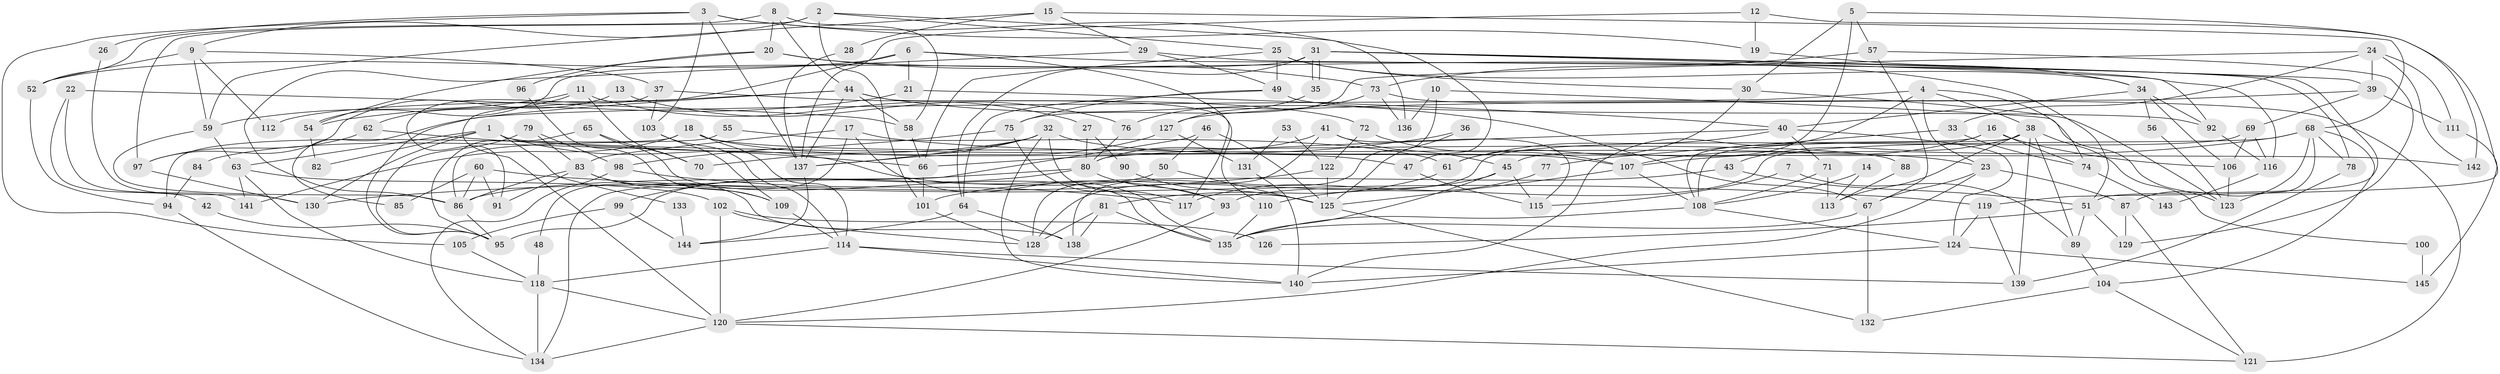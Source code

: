 // Generated by graph-tools (version 1.1) at 2025/35/03/09/25 02:35:59]
// undirected, 145 vertices, 290 edges
graph export_dot {
graph [start="1"]
  node [color=gray90,style=filled];
  1;
  2;
  3;
  4;
  5;
  6;
  7;
  8;
  9;
  10;
  11;
  12;
  13;
  14;
  15;
  16;
  17;
  18;
  19;
  20;
  21;
  22;
  23;
  24;
  25;
  26;
  27;
  28;
  29;
  30;
  31;
  32;
  33;
  34;
  35;
  36;
  37;
  38;
  39;
  40;
  41;
  42;
  43;
  44;
  45;
  46;
  47;
  48;
  49;
  50;
  51;
  52;
  53;
  54;
  55;
  56;
  57;
  58;
  59;
  60;
  61;
  62;
  63;
  64;
  65;
  66;
  67;
  68;
  69;
  70;
  71;
  72;
  73;
  74;
  75;
  76;
  77;
  78;
  79;
  80;
  81;
  82;
  83;
  84;
  85;
  86;
  87;
  88;
  89;
  90;
  91;
  92;
  93;
  94;
  95;
  96;
  97;
  98;
  99;
  100;
  101;
  102;
  103;
  104;
  105;
  106;
  107;
  108;
  109;
  110;
  111;
  112;
  113;
  114;
  115;
  116;
  117;
  118;
  119;
  120;
  121;
  122;
  123;
  124;
  125;
  126;
  127;
  128;
  129;
  130;
  131;
  132;
  133;
  134;
  135;
  136;
  137;
  138;
  139;
  140;
  141;
  142;
  143;
  144;
  145;
  1 -- 63;
  1 -- 93;
  1 -- 82;
  1 -- 130;
  1 -- 133;
  1 -- 142;
  2 -- 101;
  2 -- 136;
  2 -- 9;
  2 -- 25;
  2 -- 97;
  3 -- 103;
  3 -- 137;
  3 -- 19;
  3 -- 26;
  3 -- 47;
  3 -- 105;
  4 -- 23;
  4 -- 95;
  4 -- 38;
  4 -- 74;
  4 -- 140;
  5 -- 142;
  5 -- 30;
  5 -- 45;
  5 -- 57;
  6 -- 120;
  6 -- 116;
  6 -- 21;
  6 -- 52;
  6 -- 117;
  7 -- 115;
  7 -- 89;
  8 -- 52;
  8 -- 44;
  8 -- 20;
  8 -- 58;
  9 -- 59;
  9 -- 37;
  9 -- 52;
  9 -- 112;
  10 -- 138;
  10 -- 123;
  10 -- 136;
  11 -- 62;
  11 -- 59;
  11 -- 27;
  11 -- 70;
  12 -- 19;
  12 -- 119;
  12 -- 137;
  13 -- 76;
  13 -- 97;
  14 -- 108;
  14 -- 113;
  15 -- 29;
  15 -- 68;
  15 -- 28;
  15 -- 59;
  16 -- 108;
  16 -- 107;
  16 -- 74;
  16 -- 106;
  17 -- 23;
  17 -- 135;
  17 -- 48;
  17 -- 83;
  18 -- 47;
  18 -- 94;
  18 -- 88;
  18 -- 114;
  18 -- 141;
  19 -- 34;
  20 -- 54;
  20 -- 51;
  20 -- 73;
  20 -- 96;
  21 -- 40;
  21 -- 54;
  22 -- 58;
  22 -- 141;
  22 -- 42;
  23 -- 120;
  23 -- 87;
  23 -- 67;
  24 -- 39;
  24 -- 75;
  24 -- 33;
  24 -- 111;
  24 -- 142;
  25 -- 49;
  25 -- 30;
  25 -- 34;
  25 -- 66;
  26 -- 130;
  27 -- 80;
  27 -- 90;
  28 -- 137;
  29 -- 78;
  29 -- 86;
  29 -- 49;
  30 -- 123;
  30 -- 61;
  31 -- 35;
  31 -- 35;
  31 -- 92;
  31 -- 39;
  31 -- 51;
  31 -- 54;
  31 -- 64;
  32 -- 125;
  32 -- 137;
  32 -- 70;
  32 -- 84;
  32 -- 107;
  32 -- 140;
  33 -- 74;
  33 -- 77;
  34 -- 40;
  34 -- 56;
  34 -- 92;
  34 -- 106;
  35 -- 127;
  36 -- 125;
  36 -- 66;
  37 -- 103;
  37 -- 72;
  37 -- 91;
  38 -- 108;
  38 -- 43;
  38 -- 89;
  38 -- 100;
  38 -- 113;
  38 -- 139;
  39 -- 69;
  39 -- 111;
  39 -- 127;
  40 -- 124;
  40 -- 80;
  40 -- 61;
  40 -- 71;
  41 -- 45;
  41 -- 128;
  41 -- 80;
  41 -- 115;
  42 -- 95;
  43 -- 51;
  43 -- 101;
  44 -- 67;
  44 -- 137;
  44 -- 58;
  44 -- 85;
  44 -- 110;
  44 -- 112;
  45 -- 135;
  45 -- 115;
  45 -- 117;
  46 -- 134;
  46 -- 50;
  46 -- 125;
  47 -- 115;
  48 -- 118;
  49 -- 75;
  49 -- 64;
  49 -- 92;
  50 -- 125;
  50 -- 95;
  51 -- 89;
  51 -- 126;
  51 -- 129;
  52 -- 94;
  53 -- 122;
  53 -- 131;
  54 -- 82;
  55 -- 61;
  55 -- 86;
  56 -- 123;
  57 -- 73;
  57 -- 67;
  57 -- 129;
  58 -- 66;
  59 -- 86;
  59 -- 63;
  60 -- 119;
  60 -- 86;
  60 -- 85;
  60 -- 91;
  61 -- 81;
  62 -- 97;
  62 -- 66;
  63 -- 118;
  63 -- 102;
  63 -- 141;
  64 -- 138;
  64 -- 144;
  65 -- 70;
  65 -- 135;
  65 -- 95;
  66 -- 101;
  67 -- 132;
  67 -- 135;
  68 -- 104;
  68 -- 87;
  68 -- 78;
  68 -- 93;
  68 -- 107;
  68 -- 123;
  69 -- 128;
  69 -- 106;
  69 -- 116;
  71 -- 108;
  71 -- 113;
  72 -- 107;
  72 -- 122;
  73 -- 121;
  73 -- 76;
  73 -- 136;
  74 -- 143;
  75 -- 98;
  75 -- 117;
  76 -- 80;
  77 -- 110;
  78 -- 139;
  79 -- 83;
  79 -- 98;
  79 -- 95;
  80 -- 86;
  80 -- 93;
  80 -- 99;
  81 -- 138;
  81 -- 128;
  81 -- 135;
  83 -- 91;
  83 -- 86;
  83 -- 109;
  83 -- 138;
  84 -- 94;
  86 -- 95;
  87 -- 129;
  87 -- 121;
  88 -- 113;
  89 -- 104;
  90 -- 125;
  92 -- 116;
  93 -- 120;
  94 -- 134;
  96 -- 109;
  97 -- 130;
  98 -- 134;
  98 -- 117;
  99 -- 105;
  99 -- 144;
  100 -- 145;
  101 -- 128;
  102 -- 128;
  102 -- 120;
  102 -- 126;
  103 -- 109;
  103 -- 114;
  104 -- 132;
  104 -- 121;
  105 -- 118;
  106 -- 123;
  107 -- 108;
  107 -- 125;
  108 -- 135;
  108 -- 124;
  109 -- 114;
  110 -- 135;
  111 -- 145;
  114 -- 140;
  114 -- 118;
  114 -- 139;
  116 -- 143;
  118 -- 120;
  118 -- 134;
  119 -- 124;
  119 -- 139;
  120 -- 121;
  120 -- 134;
  122 -- 125;
  122 -- 130;
  124 -- 140;
  124 -- 145;
  125 -- 132;
  127 -- 137;
  127 -- 131;
  131 -- 140;
  133 -- 144;
  137 -- 144;
}
